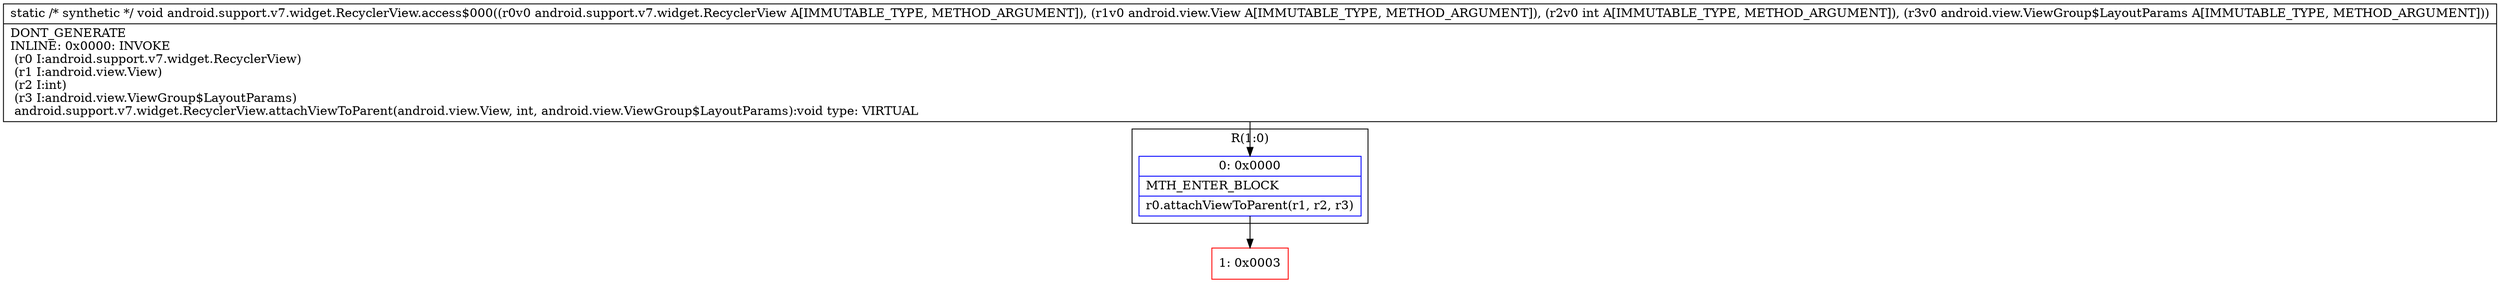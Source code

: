 digraph "CFG forandroid.support.v7.widget.RecyclerView.access$000(Landroid\/support\/v7\/widget\/RecyclerView;Landroid\/view\/View;ILandroid\/view\/ViewGroup$LayoutParams;)V" {
subgraph cluster_Region_1717727433 {
label = "R(1:0)";
node [shape=record,color=blue];
Node_0 [shape=record,label="{0\:\ 0x0000|MTH_ENTER_BLOCK\l|r0.attachViewToParent(r1, r2, r3)\l}"];
}
Node_1 [shape=record,color=red,label="{1\:\ 0x0003}"];
MethodNode[shape=record,label="{static \/* synthetic *\/ void android.support.v7.widget.RecyclerView.access$000((r0v0 android.support.v7.widget.RecyclerView A[IMMUTABLE_TYPE, METHOD_ARGUMENT]), (r1v0 android.view.View A[IMMUTABLE_TYPE, METHOD_ARGUMENT]), (r2v0 int A[IMMUTABLE_TYPE, METHOD_ARGUMENT]), (r3v0 android.view.ViewGroup$LayoutParams A[IMMUTABLE_TYPE, METHOD_ARGUMENT]))  | DONT_GENERATE\lINLINE: 0x0000: INVOKE  \l  (r0 I:android.support.v7.widget.RecyclerView)\l  (r1 I:android.view.View)\l  (r2 I:int)\l  (r3 I:android.view.ViewGroup$LayoutParams)\l android.support.v7.widget.RecyclerView.attachViewToParent(android.view.View, int, android.view.ViewGroup$LayoutParams):void type: VIRTUAL\l}"];
MethodNode -> Node_0;
Node_0 -> Node_1;
}

